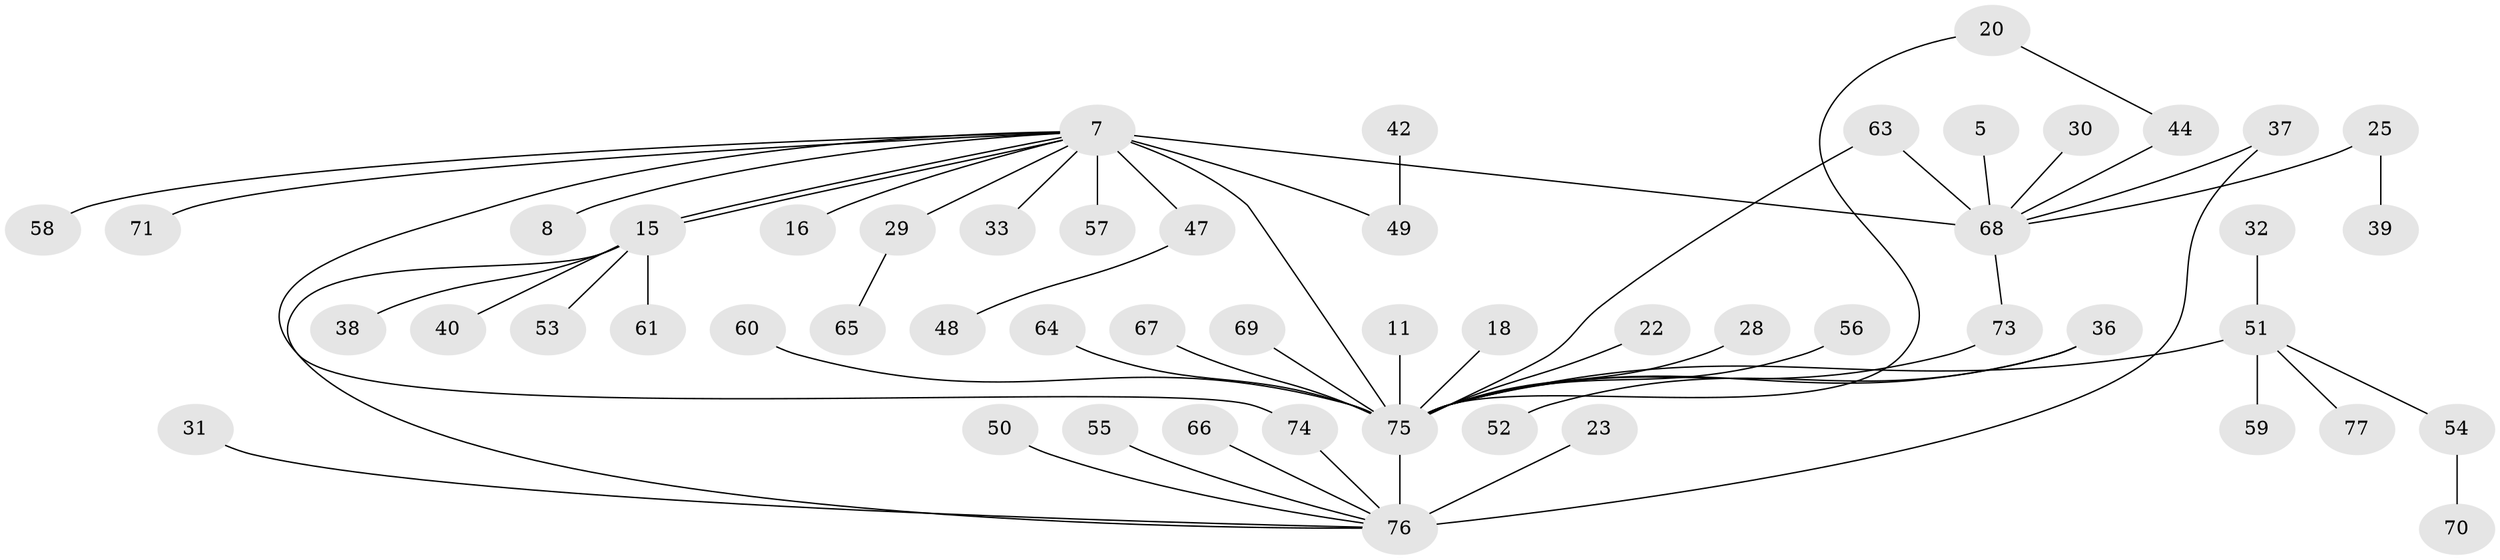 // original degree distribution, {4: 0.012987012987012988, 3: 0.15584415584415584, 15: 0.012987012987012988, 12: 0.012987012987012988, 1: 0.4935064935064935, 21: 0.012987012987012988, 10: 0.012987012987012988, 5: 0.025974025974025976, 2: 0.23376623376623376, 8: 0.025974025974025976}
// Generated by graph-tools (version 1.1) at 2025/50/03/04/25 21:50:24]
// undirected, 53 vertices, 59 edges
graph export_dot {
graph [start="1"]
  node [color=gray90,style=filled];
  5;
  7 [super="+3"];
  8;
  11;
  15;
  16;
  18;
  20;
  22;
  23;
  25;
  28;
  29;
  30;
  31;
  32;
  33;
  36;
  37;
  38;
  39;
  40;
  42;
  44;
  47;
  48;
  49 [super="+35"];
  50;
  51 [super="+41+27"];
  52;
  53;
  54;
  55;
  56;
  57;
  58 [super="+10"];
  59;
  60;
  61;
  63 [super="+26"];
  64;
  65;
  66;
  67;
  68 [super="+4"];
  69;
  70;
  71 [super="+19"];
  73 [super="+43"];
  74 [super="+46"];
  75 [super="+2+14+72"];
  76 [super="+13+21"];
  77;
  5 -- 68;
  7 -- 15 [weight=2];
  7 -- 15;
  7 -- 29;
  7 -- 57;
  7 -- 33;
  7 -- 68 [weight=3];
  7 -- 8;
  7 -- 16;
  7 -- 47;
  7 -- 75 [weight=5];
  7 -- 49;
  7 -- 74;
  7 -- 58;
  7 -- 71;
  11 -- 75;
  15 -- 38;
  15 -- 40;
  15 -- 53;
  15 -- 61;
  15 -- 76;
  18 -- 75;
  20 -- 44;
  20 -- 75;
  22 -- 75;
  23 -- 76 [weight=2];
  25 -- 39;
  25 -- 68;
  28 -- 75;
  29 -- 65;
  30 -- 68;
  31 -- 76;
  32 -- 51;
  36 -- 52;
  36 -- 75;
  37 -- 68;
  37 -- 76;
  42 -- 49;
  44 -- 68;
  47 -- 48;
  50 -- 76;
  51 -- 54;
  51 -- 59;
  51 -- 77;
  51 -- 75 [weight=2];
  54 -- 70;
  55 -- 76;
  56 -- 75;
  60 -- 75;
  63 -- 68;
  63 -- 75;
  64 -- 75;
  66 -- 76;
  67 -- 75;
  68 -- 73;
  69 -- 75;
  73 -- 75;
  74 -- 76;
  75 -- 76 [weight=4];
}

